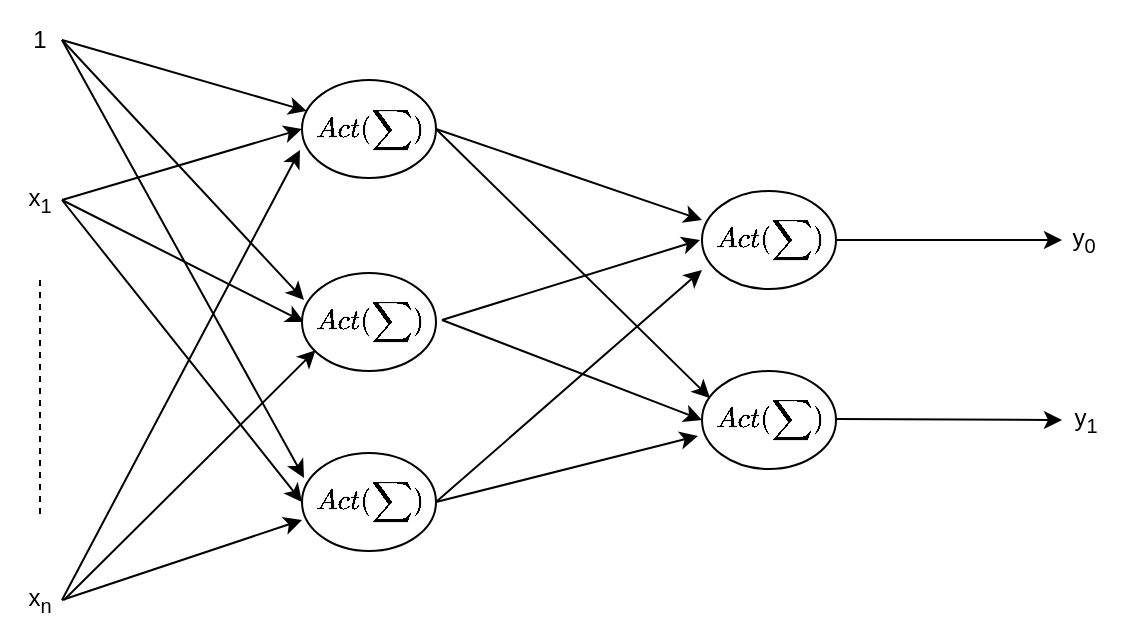 <mxfile version="12.0.2" type="device" pages="1"><diagram id="P_MoxVko4eVaTTqNdiFI" name="Page-1"><mxGraphModel dx="526" dy="438" grid="1" gridSize="10" guides="1" tooltips="1" connect="1" arrows="1" fold="1" page="1" pageScale="1" pageWidth="827" pageHeight="1169" math="1" shadow="0"><root><mxCell id="0"/><mxCell id="1" parent="0"/><mxCell id="yia1wDCwWx10TxgLuCS8-9" value="1" style="text;html=1;strokeColor=none;fillColor=none;align=center;verticalAlign=middle;whiteSpace=wrap;rounded=0;" parent="1" vertex="1"><mxGeometry x="209" y="80" width="40" height="40" as="geometry"/></mxCell><mxCell id="yia1wDCwWx10TxgLuCS8-10" value="x&lt;sub&gt;1&lt;/sub&gt;" style="text;html=1;strokeColor=none;fillColor=none;align=center;verticalAlign=middle;whiteSpace=wrap;rounded=0;" parent="1" vertex="1"><mxGeometry x="209" y="160" width="40" height="40" as="geometry"/></mxCell><mxCell id="yia1wDCwWx10TxgLuCS8-11" value="x&lt;sub&gt;n&lt;/sub&gt;" style="text;html=1;strokeColor=none;fillColor=none;align=center;verticalAlign=middle;whiteSpace=wrap;rounded=0;" parent="1" vertex="1"><mxGeometry x="209" y="360" width="40" height="40" as="geometry"/></mxCell><mxCell id="yia1wDCwWx10TxgLuCS8-16" value="" style="endArrow=classic;html=1;exitX=1;exitY=0.5;exitDx=0;exitDy=0;" parent="1" edge="1"><mxGeometry width="50" height="50" relative="1" as="geometry"><mxPoint x="240" y="100" as="sourcePoint"/><mxPoint x="361" y="230" as="targetPoint"/></mxGeometry></mxCell><mxCell id="yia1wDCwWx10TxgLuCS8-17" value="" style="endArrow=classic;html=1;exitX=1;exitY=0.5;exitDx=0;exitDy=0;entryX=0;entryY=0.5;entryDx=0;entryDy=0;" parent="1" edge="1"><mxGeometry width="50" height="50" relative="1" as="geometry"><mxPoint x="240" y="180" as="sourcePoint"/><mxPoint x="361" y="241" as="targetPoint"/></mxGeometry></mxCell><mxCell id="yia1wDCwWx10TxgLuCS8-18" value="" style="endArrow=classic;html=1;exitX=1;exitY=0.5;exitDx=0;exitDy=0;" parent="1" edge="1"><mxGeometry width="50" height="50" relative="1" as="geometry"><mxPoint x="241" y="380" as="sourcePoint"/><mxPoint x="366.807" y="255.091" as="targetPoint"/></mxGeometry></mxCell><mxCell id="yia1wDCwWx10TxgLuCS8-19" value="" style="endArrow=none;dashed=1;html=1;targetPerimeterSpacing=0;jumpSize=10;" parent="1" edge="1"><mxGeometry width="50" height="50" relative="1" as="geometry"><mxPoint x="229" y="220" as="sourcePoint"/><mxPoint x="229" y="340" as="targetPoint"/></mxGeometry></mxCell><mxCell id="kmkr1EWjFc9advBvlqGS-1" value="$$Act(\sum)$$" style="ellipse;whiteSpace=wrap;html=1;" vertex="1" parent="1"><mxGeometry x="360" y="120" width="67" height="49" as="geometry"/></mxCell><mxCell id="kmkr1EWjFc9advBvlqGS-2" value="$$Act(\sum)$$" style="ellipse;whiteSpace=wrap;html=1;" vertex="1" parent="1"><mxGeometry x="360" y="216.5" width="67" height="49" as="geometry"/></mxCell><mxCell id="kmkr1EWjFc9advBvlqGS-3" value="$$Act(\sum)$$" style="ellipse;whiteSpace=wrap;html=1;" vertex="1" parent="1"><mxGeometry x="360" y="306.5" width="67" height="49" as="geometry"/></mxCell><mxCell id="kmkr1EWjFc9advBvlqGS-4" value="" style="endArrow=classic;html=1;" edge="1" parent="1" target="kmkr1EWjFc9advBvlqGS-1"><mxGeometry width="50" height="50" relative="1" as="geometry"><mxPoint x="240" y="100" as="sourcePoint"/><mxPoint x="260" y="420" as="targetPoint"/></mxGeometry></mxCell><mxCell id="kmkr1EWjFc9advBvlqGS-5" value="" style="endArrow=classic;html=1;entryX=0;entryY=0.5;entryDx=0;entryDy=0;" edge="1" parent="1" target="kmkr1EWjFc9advBvlqGS-1"><mxGeometry width="50" height="50" relative="1" as="geometry"><mxPoint x="240" y="180" as="sourcePoint"/><mxPoint x="260" y="420" as="targetPoint"/></mxGeometry></mxCell><mxCell id="kmkr1EWjFc9advBvlqGS-6" value="" style="endArrow=classic;html=1;entryX=-0.015;entryY=0.714;entryDx=0;entryDy=0;entryPerimeter=0;" edge="1" parent="1" target="kmkr1EWjFc9advBvlqGS-1"><mxGeometry width="50" height="50" relative="1" as="geometry"><mxPoint x="240" y="380" as="sourcePoint"/><mxPoint x="260" y="420" as="targetPoint"/></mxGeometry></mxCell><mxCell id="kmkr1EWjFc9advBvlqGS-7" value="" style="endArrow=classic;html=1;entryX=0.015;entryY=0.255;entryDx=0;entryDy=0;entryPerimeter=0;" edge="1" parent="1" target="kmkr1EWjFc9advBvlqGS-3"><mxGeometry width="50" height="50" relative="1" as="geometry"><mxPoint x="240" y="100" as="sourcePoint"/><mxPoint x="260" y="420" as="targetPoint"/></mxGeometry></mxCell><mxCell id="kmkr1EWjFc9advBvlqGS-8" value="" style="endArrow=classic;html=1;entryX=0;entryY=0.5;entryDx=0;entryDy=0;" edge="1" parent="1" target="kmkr1EWjFc9advBvlqGS-3"><mxGeometry width="50" height="50" relative="1" as="geometry"><mxPoint x="240" y="180" as="sourcePoint"/><mxPoint x="260" y="420" as="targetPoint"/></mxGeometry></mxCell><mxCell id="kmkr1EWjFc9advBvlqGS-9" value="" style="endArrow=classic;html=1;entryX=0;entryY=0.684;entryDx=0;entryDy=0;entryPerimeter=0;" edge="1" parent="1" target="kmkr1EWjFc9advBvlqGS-3"><mxGeometry width="50" height="50" relative="1" as="geometry"><mxPoint x="240" y="380" as="sourcePoint"/><mxPoint x="260" y="420" as="targetPoint"/></mxGeometry></mxCell><mxCell id="kmkr1EWjFc9advBvlqGS-10" value="$$Act(\sum)$$" style="ellipse;whiteSpace=wrap;html=1;" vertex="1" parent="1"><mxGeometry x="560" y="175.5" width="67" height="49" as="geometry"/></mxCell><mxCell id="kmkr1EWjFc9advBvlqGS-12" value="$$Act(\sum)$$" style="ellipse;whiteSpace=wrap;html=1;" vertex="1" parent="1"><mxGeometry x="560" y="265.5" width="67" height="49" as="geometry"/></mxCell><mxCell id="kmkr1EWjFc9advBvlqGS-13" value="" style="endArrow=classic;html=1;exitX=1;exitY=0.5;exitDx=0;exitDy=0;" edge="1" parent="1" source="kmkr1EWjFc9advBvlqGS-1"><mxGeometry width="50" height="50" relative="1" as="geometry"><mxPoint x="260" y="470" as="sourcePoint"/><mxPoint x="560" y="190" as="targetPoint"/></mxGeometry></mxCell><mxCell id="kmkr1EWjFc9advBvlqGS-14" value="" style="endArrow=classic;html=1;" edge="1" parent="1"><mxGeometry width="50" height="50" relative="1" as="geometry"><mxPoint x="430" y="240" as="sourcePoint"/><mxPoint x="559" y="200" as="targetPoint"/></mxGeometry></mxCell><mxCell id="kmkr1EWjFc9advBvlqGS-15" value="" style="endArrow=classic;html=1;exitX=1;exitY=0.5;exitDx=0;exitDy=0;entryX=0;entryY=0.806;entryDx=0;entryDy=0;entryPerimeter=0;" edge="1" parent="1" source="kmkr1EWjFc9advBvlqGS-3" target="kmkr1EWjFc9advBvlqGS-10"><mxGeometry width="50" height="50" relative="1" as="geometry"><mxPoint x="260" y="470" as="sourcePoint"/><mxPoint x="310" y="420" as="targetPoint"/></mxGeometry></mxCell><mxCell id="kmkr1EWjFc9advBvlqGS-16" value="" style="endArrow=classic;html=1;exitX=1;exitY=0.5;exitDx=0;exitDy=0;entryX=0.06;entryY=0.276;entryDx=0;entryDy=0;entryPerimeter=0;" edge="1" parent="1" source="kmkr1EWjFc9advBvlqGS-1" target="kmkr1EWjFc9advBvlqGS-12"><mxGeometry width="50" height="50" relative="1" as="geometry"><mxPoint x="260" y="470" as="sourcePoint"/><mxPoint x="310" y="420" as="targetPoint"/></mxGeometry></mxCell><mxCell id="kmkr1EWjFc9advBvlqGS-17" value="" style="endArrow=classic;html=1;entryX=0;entryY=0.5;entryDx=0;entryDy=0;" edge="1" parent="1" target="kmkr1EWjFc9advBvlqGS-12"><mxGeometry width="50" height="50" relative="1" as="geometry"><mxPoint x="430" y="240" as="sourcePoint"/><mxPoint x="310" y="420" as="targetPoint"/></mxGeometry></mxCell><mxCell id="kmkr1EWjFc9advBvlqGS-18" value="" style="endArrow=classic;html=1;exitX=1;exitY=0.5;exitDx=0;exitDy=0;entryX=-0.03;entryY=0.663;entryDx=0;entryDy=0;entryPerimeter=0;" edge="1" parent="1" source="kmkr1EWjFc9advBvlqGS-3" target="kmkr1EWjFc9advBvlqGS-12"><mxGeometry width="50" height="50" relative="1" as="geometry"><mxPoint x="260" y="470" as="sourcePoint"/><mxPoint x="310" y="420" as="targetPoint"/></mxGeometry></mxCell><mxCell id="kmkr1EWjFc9advBvlqGS-19" value="" style="endArrow=classic;html=1;exitX=1;exitY=0.5;exitDx=0;exitDy=0;" edge="1" parent="1" source="kmkr1EWjFc9advBvlqGS-10"><mxGeometry width="50" height="50" relative="1" as="geometry"><mxPoint x="290" y="470" as="sourcePoint"/><mxPoint x="740" y="200" as="targetPoint"/></mxGeometry></mxCell><mxCell id="kmkr1EWjFc9advBvlqGS-20" value="" style="endArrow=classic;html=1;exitX=1;exitY=0.5;exitDx=0;exitDy=0;" edge="1" parent="1"><mxGeometry width="50" height="50" relative="1" as="geometry"><mxPoint x="627" y="289.5" as="sourcePoint"/><mxPoint x="740" y="290" as="targetPoint"/></mxGeometry></mxCell><mxCell id="kmkr1EWjFc9advBvlqGS-21" value="y&lt;sub&gt;1&lt;/sub&gt;" style="text;html=1;strokeColor=none;fillColor=none;align=center;verticalAlign=middle;whiteSpace=wrap;rounded=0;" vertex="1" parent="1"><mxGeometry x="732" y="283" width="40" height="14" as="geometry"/></mxCell><mxCell id="kmkr1EWjFc9advBvlqGS-22" value="y&lt;sub&gt;0&lt;/sub&gt;" style="text;html=1;strokeColor=none;fillColor=none;align=center;verticalAlign=middle;whiteSpace=wrap;rounded=0;" vertex="1" parent="1"><mxGeometry x="731" y="193" width="40" height="14" as="geometry"/></mxCell></root></mxGraphModel></diagram></mxfile>